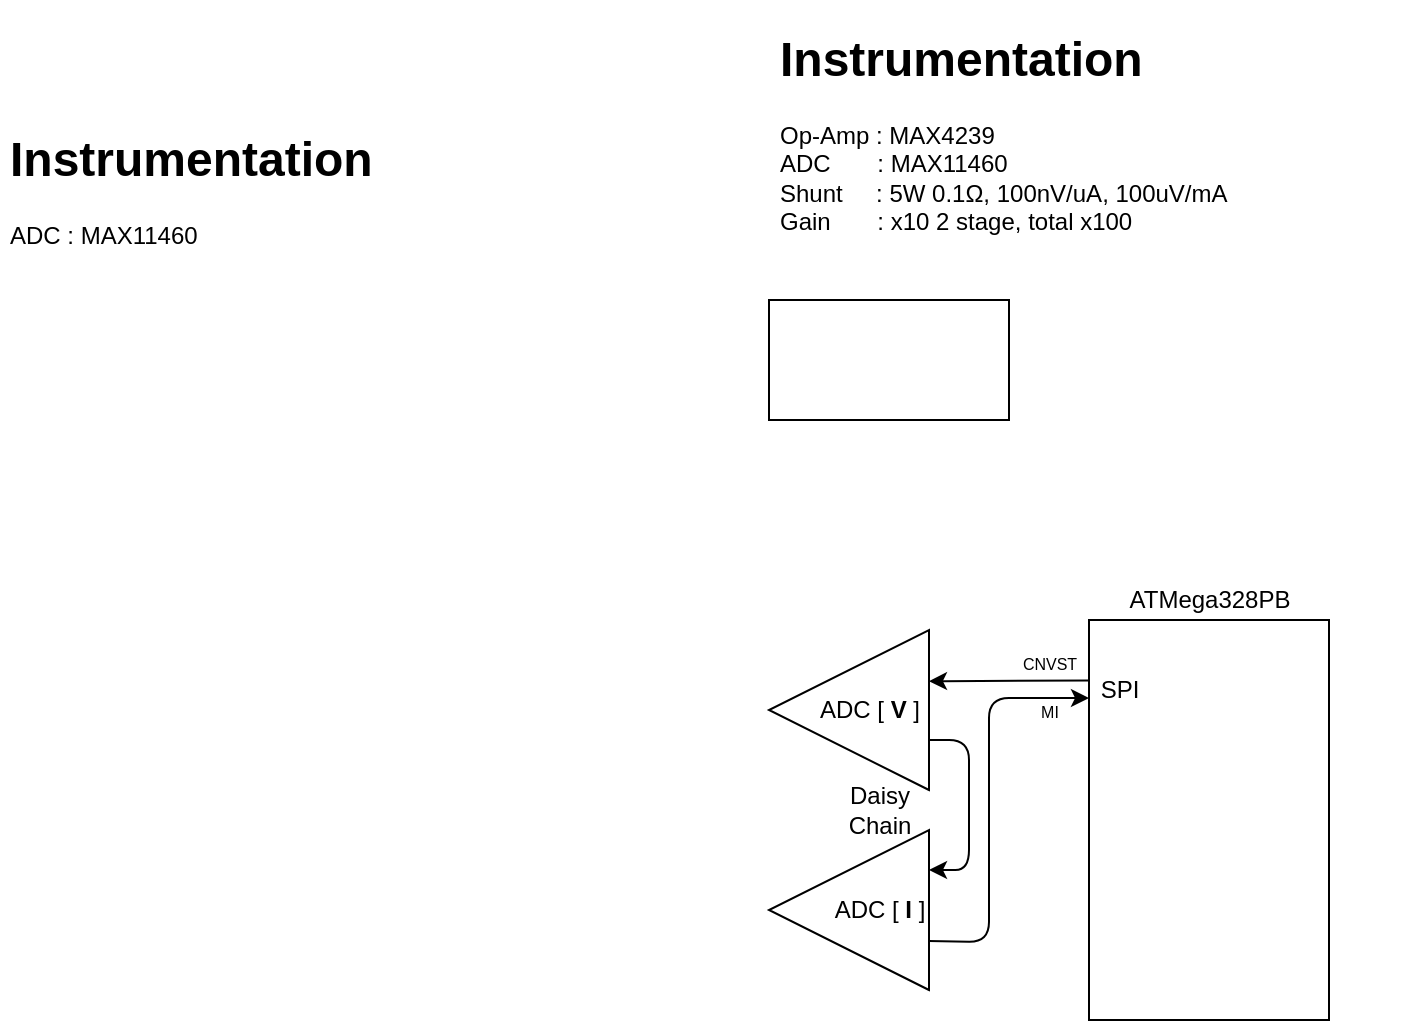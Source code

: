 <mxfile version="10.8.4" type="device"><diagram id="evf-BVU9YUwA_KjS7lfM" name="Page-1"><mxGraphModel dx="579" dy="360" grid="1" gridSize="10" guides="1" tooltips="1" connect="1" arrows="1" fold="1" page="1" pageScale="1" pageWidth="1169" pageHeight="1654" math="0" shadow="0"><root><mxCell id="0"/><mxCell id="1" parent="0"/><mxCell id="5m7m2ierfdMMIoedjIeB-1" value="" style="rounded=0;whiteSpace=wrap;html=1;" parent="1" vertex="1"><mxGeometry x="864.5" y="360" width="120" height="200" as="geometry"/></mxCell><mxCell id="5m7m2ierfdMMIoedjIeB-2" value="" style="rounded=0;whiteSpace=wrap;html=1;" parent="1" vertex="1"><mxGeometry x="704.5" y="200" width="120" height="60" as="geometry"/></mxCell><mxCell id="5m7m2ierfdMMIoedjIeB-3" value="" style="triangle;whiteSpace=wrap;html=1;rotation=180;" parent="1" vertex="1"><mxGeometry x="704.5" y="465" width="80" height="80" as="geometry"/></mxCell><mxCell id="5m7m2ierfdMMIoedjIeB-4" value="ADC [ &lt;b&gt;I&lt;/b&gt; ]" style="text;html=1;strokeColor=none;fillColor=none;align=center;verticalAlign=middle;whiteSpace=wrap;rounded=0;" parent="1" vertex="1"><mxGeometry x="734.5" y="495" width="50" height="20" as="geometry"/></mxCell><mxCell id="5m7m2ierfdMMIoedjIeB-5" value="" style="triangle;whiteSpace=wrap;html=1;rotation=180;" parent="1" vertex="1"><mxGeometry x="704.5" y="365" width="80" height="80" as="geometry"/></mxCell><mxCell id="5m7m2ierfdMMIoedjIeB-6" value="ADC [ &lt;b&gt;V&lt;/b&gt;&amp;nbsp;]" style="text;html=1;strokeColor=none;fillColor=none;align=center;verticalAlign=middle;whiteSpace=wrap;rounded=0;" parent="1" vertex="1"><mxGeometry x="724.5" y="395" width="60" height="20" as="geometry"/></mxCell><mxCell id="5m7m2ierfdMMIoedjIeB-11" value="" style="endArrow=classic;html=1;entryX=0;entryY=0.75;entryDx=0;entryDy=0;exitX=0;exitY=0.312;exitDx=0;exitDy=0;exitPerimeter=0;rounded=1;" parent="1" source="5m7m2ierfdMMIoedjIeB-5" target="5m7m2ierfdMMIoedjIeB-3" edge="1"><mxGeometry width="50" height="50" relative="1" as="geometry"><mxPoint x="794.5" y="420" as="sourcePoint"/><mxPoint x="784.5" y="580" as="targetPoint"/><Array as="points"><mxPoint x="804.5" y="420"/><mxPoint x="804.5" y="485"/></Array></mxGeometry></mxCell><mxCell id="5m7m2ierfdMMIoedjIeB-12" value="Daisy Chain" style="text;html=1;strokeColor=none;fillColor=none;align=center;verticalAlign=middle;whiteSpace=wrap;rounded=0;" parent="1" vertex="1"><mxGeometry x="739.5" y="440" width="40" height="30" as="geometry"/></mxCell><mxCell id="5m7m2ierfdMMIoedjIeB-14" value="" style="endArrow=classic;html=1;exitX=0.003;exitY=0.151;exitDx=0;exitDy=0;exitPerimeter=0;entryX=0;entryY=0.68;entryDx=0;entryDy=0;entryPerimeter=0;" parent="1" source="5m7m2ierfdMMIoedjIeB-1" target="5m7m2ierfdMMIoedjIeB-5" edge="1"><mxGeometry width="50" height="50" relative="1" as="geometry"><mxPoint x="862" y="390.167" as="sourcePoint"/><mxPoint x="787.333" y="390.5" as="targetPoint"/><Array as="points"/></mxGeometry></mxCell><mxCell id="5m7m2ierfdMMIoedjIeB-15" value="" style="endArrow=classic;html=1;exitX=0;exitY=0.099;exitDx=0;exitDy=0;exitPerimeter=0;" parent="1" edge="1"><mxGeometry width="50" height="50" relative="1" as="geometry"><mxPoint x="784.333" y="520.5" as="sourcePoint"/><mxPoint x="864.5" y="399" as="targetPoint"/><Array as="points"><mxPoint x="814.5" y="521"/><mxPoint x="814.5" y="399"/></Array></mxGeometry></mxCell><mxCell id="5m7m2ierfdMMIoedjIeB-16" value="&lt;font style=&quot;font-size: 8px&quot;&gt;CNVST&lt;/font&gt;" style="text;html=1;strokeColor=none;fillColor=none;align=center;verticalAlign=middle;whiteSpace=wrap;rounded=0;" parent="1" vertex="1"><mxGeometry x="835" y="376" width="20" height="10" as="geometry"/></mxCell><mxCell id="5m7m2ierfdMMIoedjIeB-17" value="SPI" style="text;html=1;strokeColor=none;fillColor=none;align=center;verticalAlign=middle;whiteSpace=wrap;rounded=0;" parent="1" vertex="1"><mxGeometry x="864.5" y="385" width="30" height="20" as="geometry"/></mxCell><mxCell id="5m7m2ierfdMMIoedjIeB-18" value="&lt;font style=&quot;font-size: 8px&quot;&gt;MI&lt;/font&gt;" style="text;html=1;strokeColor=none;fillColor=none;align=center;verticalAlign=middle;whiteSpace=wrap;rounded=0;" parent="1" vertex="1"><mxGeometry x="835" y="400" width="20" height="10" as="geometry"/></mxCell><mxCell id="5m7m2ierfdMMIoedjIeB-20" value="ATMega328PB" style="text;html=1;strokeColor=none;fillColor=none;align=center;verticalAlign=middle;whiteSpace=wrap;rounded=0;" parent="1" vertex="1"><mxGeometry x="880" y="340" width="90" height="20" as="geometry"/></mxCell><mxCell id="5m7m2ierfdMMIoedjIeB-21" value="&lt;h1&gt;Instrumentation&lt;/h1&gt;&lt;p&gt;&lt;span&gt;Op-Amp : MAX4239&amp;nbsp;&lt;br&gt;ADC&amp;nbsp; &amp;nbsp; &amp;nbsp; &amp;nbsp;: MAX11460&lt;br&gt;&lt;/span&gt;Shunt&amp;nbsp; &amp;nbsp; &amp;nbsp;: 5W 0.1Ω, 100nV/uA, 100uV/mA&amp;nbsp;&lt;br&gt;Gain&amp;nbsp; &amp;nbsp; &amp;nbsp; &amp;nbsp;: x10 2 stage, total x100&lt;/p&gt;&lt;br&gt;" style="text;html=1;strokeColor=none;fillColor=none;spacing=5;spacingTop=-20;whiteSpace=wrap;overflow=hidden;rounded=0;" parent="1" vertex="1"><mxGeometry x="705" y="60" width="316" height="120" as="geometry"/></mxCell><mxCell id="xAhv1eukf4P3b5J5oWcz-3" value="&lt;h1&gt;Instrumentation&lt;/h1&gt;&lt;p&gt;ADC : MAX11460&lt;/p&gt;" style="text;html=1;strokeColor=none;fillColor=none;spacing=5;spacingTop=-20;whiteSpace=wrap;overflow=hidden;rounded=0;" vertex="1" parent="1"><mxGeometry x="320" y="110" width="190" height="120" as="geometry"/></mxCell></root></mxGraphModel></diagram></mxfile>